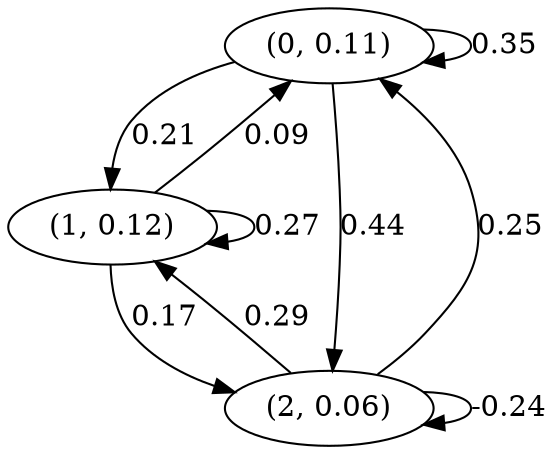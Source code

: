 digraph {
    0 [ label = "(0, 0.11)" ]
    1 [ label = "(1, 0.12)" ]
    2 [ label = "(2, 0.06)" ]
    0 -> 0 [ label = "0.35" ]
    1 -> 1 [ label = "0.27" ]
    2 -> 2 [ label = "-0.24" ]
    1 -> 0 [ label = "0.09" ]
    2 -> 0 [ label = "0.25" ]
    0 -> 1 [ label = "0.21" ]
    2 -> 1 [ label = "0.29" ]
    0 -> 2 [ label = "0.44" ]
    1 -> 2 [ label = "0.17" ]
}

